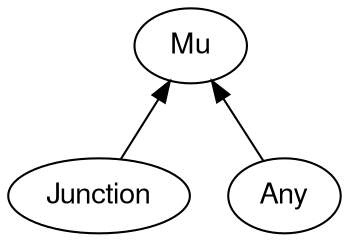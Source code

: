 digraph "perl6-type-graph" {
    rankdir=BT;
    splines=polyline;
    overlap=false; 
    graph [truecolor=true bgcolor="#FFFFFF"];
    // Types
    "Mu" [color="#000000", fontcolor="#000000", href="/type/Mu", fontname="FreeSans"];
    "Junction" [color="#000000", fontcolor="#000000", href="/type/Junction", fontname="FreeSans"];
    "Any" [color="#000000", fontcolor="#000000", href="/type/Any", fontname="FreeSans"];

    // Superclasses
    "Junction" -> "Mu" [color="#000000"];
    "Any" -> "Mu" [color="#000000"];

    // Roles
}
